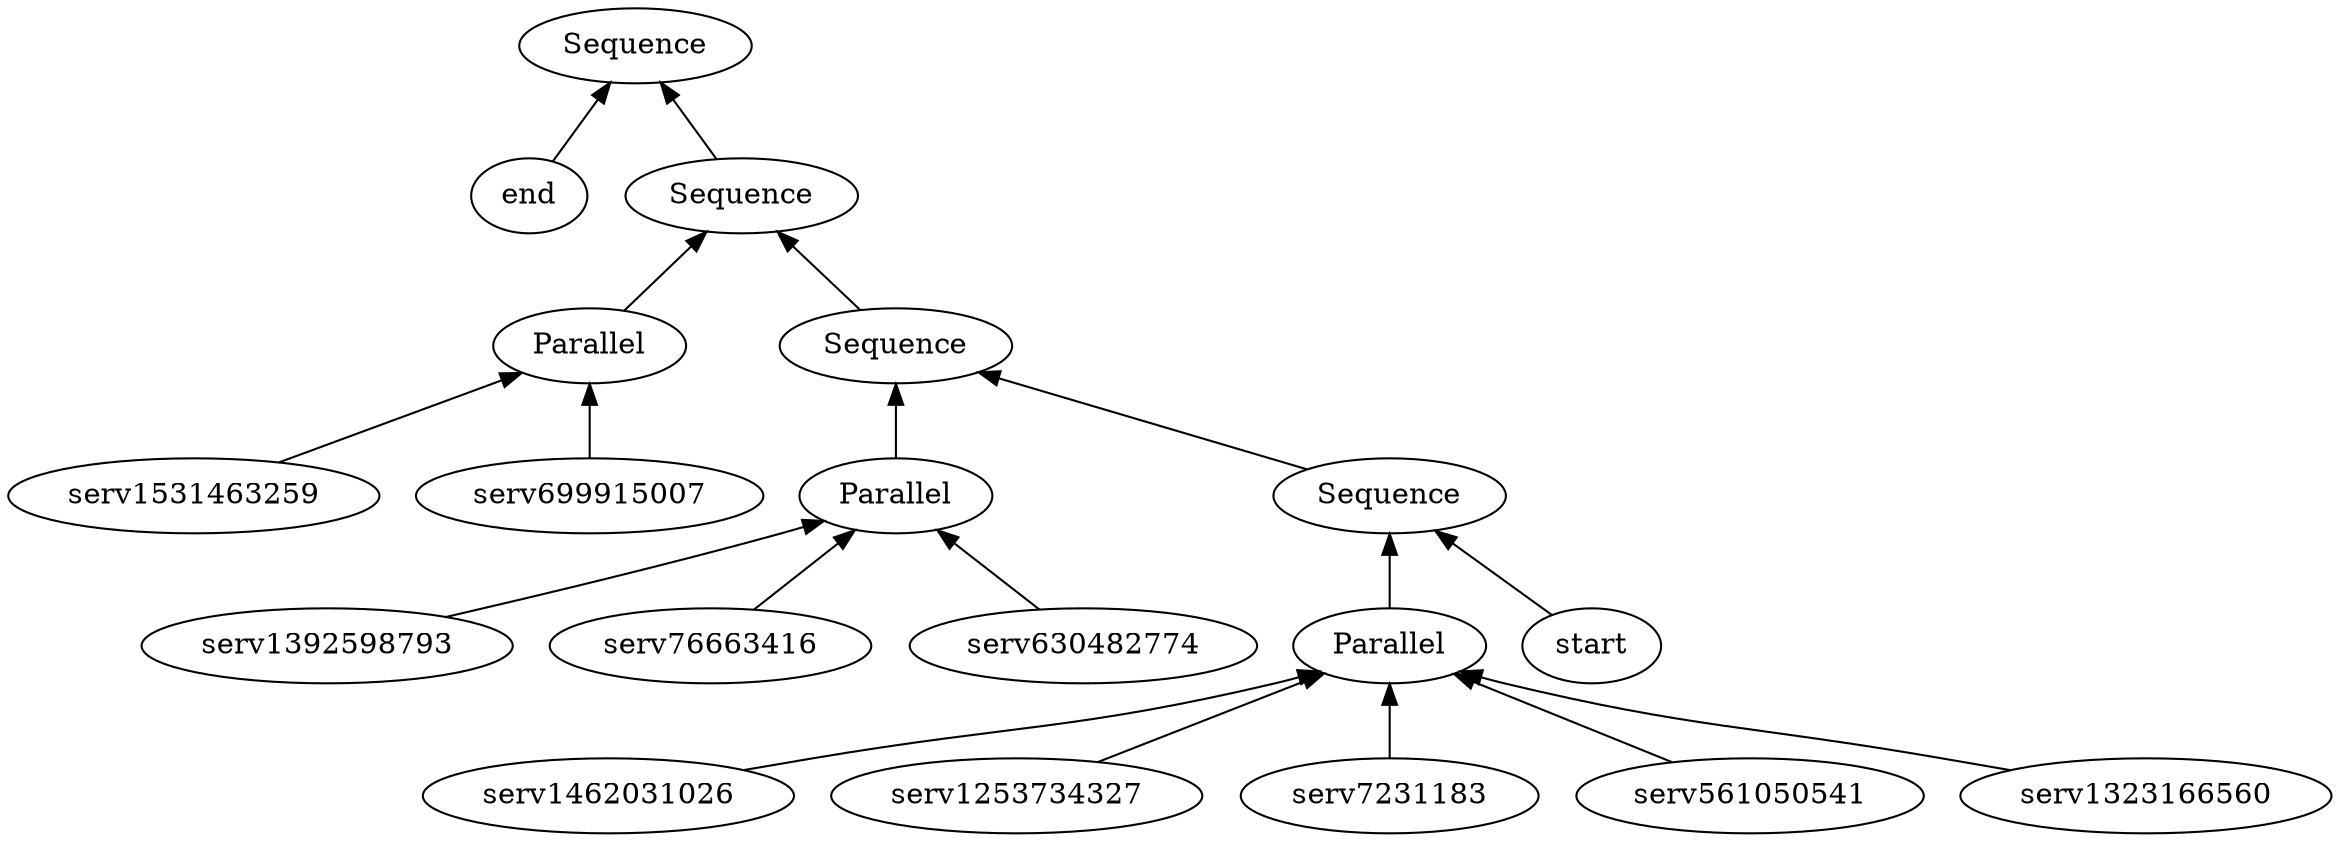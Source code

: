 digraph tree { 1862204914 [label="Sequence"]; 1862204914 -> 1122881952 [dir=back]; 1122881952 [label="end"]; 1862204914 -> 1667842395 [dir=back]; 1667842395 [label="Sequence"]; 1667842395 -> 1375512971 [dir=back]; 1375512971 [label="Parallel"]; 1375512971 -> 1215614763 [dir=back]; 1215614763 [label="serv1531463259"]; 1375512971 -> 1689810772 [dir=back]; 1689810772 [label="serv699915007"]; 1667842395 -> 1299353857 [dir=back]; 1299353857 [label="Sequence"]; 1299353857 -> 2046220757 [dir=back]; 2046220757 [label="Parallel"]; 2046220757 -> 387271767 [dir=back]; 387271767 [label="serv1392598793"]; 2046220757 -> 808487734 [dir=back]; 808487734 [label="serv76663416"]; 2046220757 -> 1762918056 [dir=back]; 1762918056 [label="serv630482774"]; 1299353857 -> 652524078 [dir=back]; 652524078 [label="Sequence"]; 652524078 -> 464399697 [dir=back]; 464399697 [label="Parallel"]; 464399697 -> 804482089 [dir=back]; 804482089 [label="serv1462031026"]; 464399697 -> 1508057537 [dir=back]; 1508057537 [label="serv1253734327"]; 464399697 -> 1515574553 [dir=back]; 1515574553 [label="serv7231183"]; 464399697 -> 813412263 [dir=back]; 813412263 [label="serv561050541"]; 464399697 -> 81600421 [dir=back]; 81600421 [label="serv1323166560"]; 652524078 -> 1148246998 [dir=back]; 1148246998 [label="start"]; }